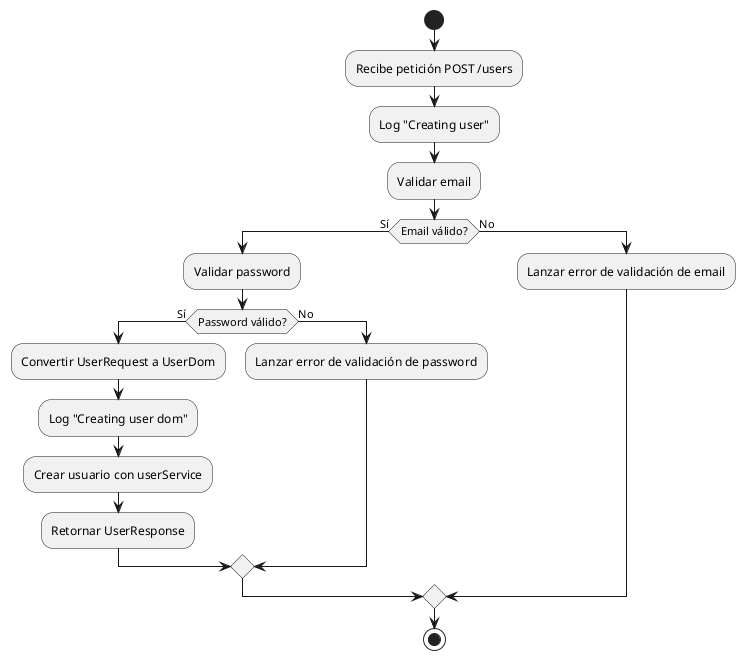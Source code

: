 @startuml
start
:Recibe petición POST /users;
:Log "Creating user";
:Validar email;
if (Email válido?) then (Sí)
  :Validar password;
  if (Password válido?) then (Sí)
    :Convertir UserRequest a UserDom;
    :Log "Creating user dom";
    :Crear usuario con userService;
    :Retornar UserResponse;
  else (No)
    :Lanzar error de validación de password;
  endif
else (No)
  :Lanzar error de validación de email;
endif
stop
@enduml